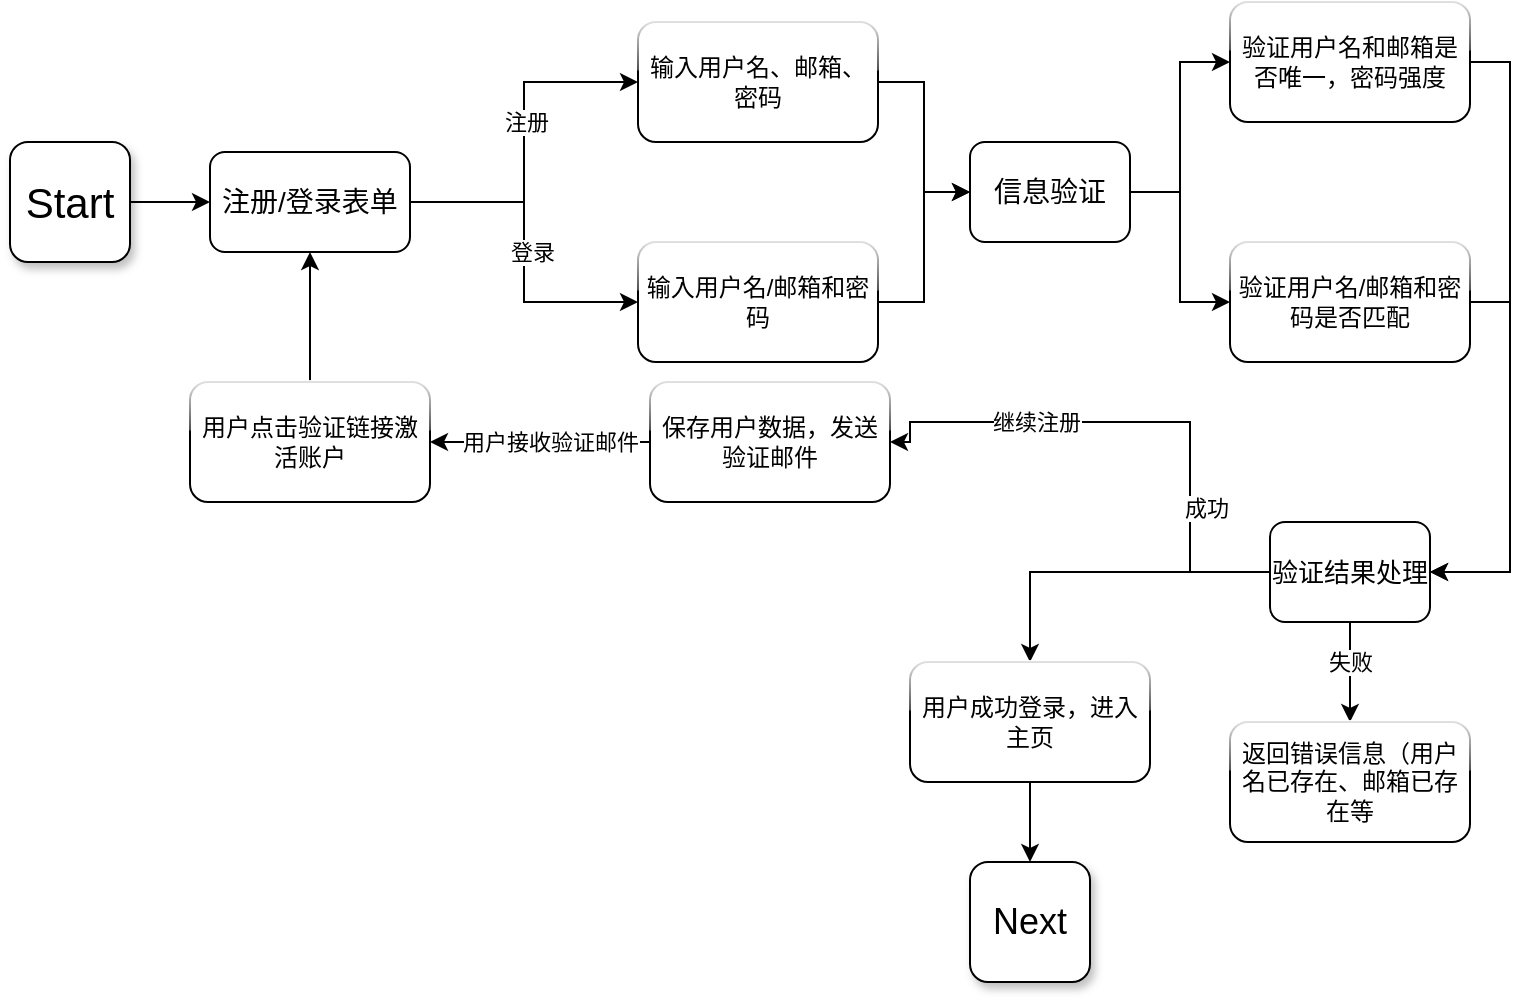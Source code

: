 <mxfile version="24.7.7">
  <diagram id="C5RBs43oDa-KdzZeNtuy" name="Page-1">
    <mxGraphModel dx="1221" dy="741" grid="1" gridSize="10" guides="1" tooltips="1" connect="1" arrows="1" fold="1" page="1" pageScale="1" pageWidth="827" pageHeight="1169" math="0" shadow="0">
      <root>
        <mxCell id="WIyWlLk6GJQsqaUBKTNV-0" />
        <mxCell id="WIyWlLk6GJQsqaUBKTNV-1" parent="WIyWlLk6GJQsqaUBKTNV-0" />
        <mxCell id="2UfEmOEciE4OLt7rH_L5-16" style="edgeStyle=orthogonalEdgeStyle;rounded=0;orthogonalLoop=1;jettySize=auto;html=1;exitX=1;exitY=0.5;exitDx=0;exitDy=0;entryX=0;entryY=0.5;entryDx=0;entryDy=0;" edge="1" parent="WIyWlLk6GJQsqaUBKTNV-1" source="2UfEmOEciE4OLt7rH_L5-2" target="2UfEmOEciE4OLt7rH_L5-5">
          <mxGeometry relative="1" as="geometry" />
        </mxCell>
        <mxCell id="2UfEmOEciE4OLt7rH_L5-2" value="&lt;font style=&quot;font-size: 21px;&quot;&gt;Start&lt;/font&gt;" style="whiteSpace=wrap;html=1;aspect=fixed;rounded=1;shadow=1;" vertex="1" parent="WIyWlLk6GJQsqaUBKTNV-1">
          <mxGeometry x="40" y="280" width="60" height="60" as="geometry" />
        </mxCell>
        <mxCell id="2UfEmOEciE4OLt7rH_L5-17" style="edgeStyle=orthogonalEdgeStyle;rounded=0;orthogonalLoop=1;jettySize=auto;html=1;exitX=1;exitY=0.5;exitDx=0;exitDy=0;entryX=0;entryY=0.5;entryDx=0;entryDy=0;" edge="1" parent="WIyWlLk6GJQsqaUBKTNV-1" source="2UfEmOEciE4OLt7rH_L5-5" target="2UfEmOEciE4OLt7rH_L5-6">
          <mxGeometry relative="1" as="geometry" />
        </mxCell>
        <mxCell id="2UfEmOEciE4OLt7rH_L5-19" value="注册" style="edgeLabel;html=1;align=center;verticalAlign=middle;resizable=0;points=[];" vertex="1" connectable="0" parent="2UfEmOEciE4OLt7rH_L5-17">
          <mxGeometry x="0.117" y="-1" relative="1" as="geometry">
            <mxPoint as="offset" />
          </mxGeometry>
        </mxCell>
        <mxCell id="2UfEmOEciE4OLt7rH_L5-18" style="edgeStyle=orthogonalEdgeStyle;rounded=0;orthogonalLoop=1;jettySize=auto;html=1;exitX=1;exitY=0.5;exitDx=0;exitDy=0;entryX=0;entryY=0.5;entryDx=0;entryDy=0;" edge="1" parent="WIyWlLk6GJQsqaUBKTNV-1" source="2UfEmOEciE4OLt7rH_L5-5" target="2UfEmOEciE4OLt7rH_L5-8">
          <mxGeometry relative="1" as="geometry" />
        </mxCell>
        <mxCell id="2UfEmOEciE4OLt7rH_L5-21" value="登录" style="edgeLabel;html=1;align=center;verticalAlign=middle;resizable=0;points=[];" vertex="1" connectable="0" parent="2UfEmOEciE4OLt7rH_L5-18">
          <mxGeometry y="4" relative="1" as="geometry">
            <mxPoint as="offset" />
          </mxGeometry>
        </mxCell>
        <mxCell id="2UfEmOEciE4OLt7rH_L5-5" value="&lt;font style=&quot;font-size: 14px;&quot;&gt;注册/登录表单&lt;/font&gt;" style="rounded=1;whiteSpace=wrap;html=1;" vertex="1" parent="WIyWlLk6GJQsqaUBKTNV-1">
          <mxGeometry x="140" y="285" width="100" height="50" as="geometry" />
        </mxCell>
        <mxCell id="2UfEmOEciE4OLt7rH_L5-23" style="edgeStyle=orthogonalEdgeStyle;rounded=0;orthogonalLoop=1;jettySize=auto;html=1;exitX=1;exitY=0.5;exitDx=0;exitDy=0;" edge="1" parent="WIyWlLk6GJQsqaUBKTNV-1" source="2UfEmOEciE4OLt7rH_L5-6" target="2UfEmOEciE4OLt7rH_L5-11">
          <mxGeometry relative="1" as="geometry" />
        </mxCell>
        <mxCell id="2UfEmOEciE4OLt7rH_L5-6" value="输入用户名、邮箱、密码" style="rounded=1;whiteSpace=wrap;html=1;shadow=0;glass=1;" vertex="1" parent="WIyWlLk6GJQsqaUBKTNV-1">
          <mxGeometry x="354" y="220" width="120" height="60" as="geometry" />
        </mxCell>
        <mxCell id="2UfEmOEciE4OLt7rH_L5-24" style="edgeStyle=orthogonalEdgeStyle;rounded=0;orthogonalLoop=1;jettySize=auto;html=1;exitX=1;exitY=0.5;exitDx=0;exitDy=0;" edge="1" parent="WIyWlLk6GJQsqaUBKTNV-1" source="2UfEmOEciE4OLt7rH_L5-8" target="2UfEmOEciE4OLt7rH_L5-11">
          <mxGeometry relative="1" as="geometry" />
        </mxCell>
        <mxCell id="2UfEmOEciE4OLt7rH_L5-8" value="输入用户名/邮箱和密码" style="rounded=1;whiteSpace=wrap;html=1;glass=1;" vertex="1" parent="WIyWlLk6GJQsqaUBKTNV-1">
          <mxGeometry x="354" y="330" width="120" height="60" as="geometry" />
        </mxCell>
        <mxCell id="2UfEmOEciE4OLt7rH_L5-25" style="edgeStyle=orthogonalEdgeStyle;rounded=0;orthogonalLoop=1;jettySize=auto;html=1;exitX=1;exitY=0.5;exitDx=0;exitDy=0;entryX=0;entryY=0.5;entryDx=0;entryDy=0;" edge="1" parent="WIyWlLk6GJQsqaUBKTNV-1" source="2UfEmOEciE4OLt7rH_L5-11" target="2UfEmOEciE4OLt7rH_L5-12">
          <mxGeometry relative="1" as="geometry" />
        </mxCell>
        <mxCell id="2UfEmOEciE4OLt7rH_L5-26" style="edgeStyle=orthogonalEdgeStyle;rounded=0;orthogonalLoop=1;jettySize=auto;html=1;exitX=1;exitY=0.5;exitDx=0;exitDy=0;entryX=0;entryY=0.5;entryDx=0;entryDy=0;" edge="1" parent="WIyWlLk6GJQsqaUBKTNV-1" source="2UfEmOEciE4OLt7rH_L5-11" target="2UfEmOEciE4OLt7rH_L5-13">
          <mxGeometry relative="1" as="geometry" />
        </mxCell>
        <mxCell id="2UfEmOEciE4OLt7rH_L5-11" value="&lt;font style=&quot;font-size: 14px;&quot;&gt;信息验证&lt;/font&gt;" style="rounded=1;whiteSpace=wrap;html=1;" vertex="1" parent="WIyWlLk6GJQsqaUBKTNV-1">
          <mxGeometry x="520" y="280" width="80" height="50" as="geometry" />
        </mxCell>
        <mxCell id="2UfEmOEciE4OLt7rH_L5-32" style="edgeStyle=orthogonalEdgeStyle;rounded=0;orthogonalLoop=1;jettySize=auto;html=1;exitX=1;exitY=0.5;exitDx=0;exitDy=0;entryX=1;entryY=0.5;entryDx=0;entryDy=0;" edge="1" parent="WIyWlLk6GJQsqaUBKTNV-1" source="2UfEmOEciE4OLt7rH_L5-12" target="2UfEmOEciE4OLt7rH_L5-27">
          <mxGeometry relative="1" as="geometry" />
        </mxCell>
        <mxCell id="2UfEmOEciE4OLt7rH_L5-12" value="验证用户名和邮箱是否唯一，密码强度" style="rounded=1;whiteSpace=wrap;html=1;glass=1;" vertex="1" parent="WIyWlLk6GJQsqaUBKTNV-1">
          <mxGeometry x="650" y="210" width="120" height="60" as="geometry" />
        </mxCell>
        <mxCell id="2UfEmOEciE4OLt7rH_L5-33" style="edgeStyle=orthogonalEdgeStyle;rounded=0;orthogonalLoop=1;jettySize=auto;html=1;exitX=1;exitY=0.5;exitDx=0;exitDy=0;entryX=1;entryY=0.5;entryDx=0;entryDy=0;" edge="1" parent="WIyWlLk6GJQsqaUBKTNV-1" source="2UfEmOEciE4OLt7rH_L5-13" target="2UfEmOEciE4OLt7rH_L5-27">
          <mxGeometry relative="1" as="geometry" />
        </mxCell>
        <mxCell id="2UfEmOEciE4OLt7rH_L5-13" value="验证用户名/邮箱和密码是否匹配" style="rounded=1;whiteSpace=wrap;html=1;glass=1;" vertex="1" parent="WIyWlLk6GJQsqaUBKTNV-1">
          <mxGeometry x="650" y="330" width="120" height="60" as="geometry" />
        </mxCell>
        <mxCell id="2UfEmOEciE4OLt7rH_L5-38" style="edgeStyle=orthogonalEdgeStyle;rounded=0;orthogonalLoop=1;jettySize=auto;html=1;exitX=0.5;exitY=1;exitDx=0;exitDy=0;entryX=0.5;entryY=0;entryDx=0;entryDy=0;" edge="1" parent="WIyWlLk6GJQsqaUBKTNV-1" source="2UfEmOEciE4OLt7rH_L5-27" target="2UfEmOEciE4OLt7rH_L5-31">
          <mxGeometry relative="1" as="geometry" />
        </mxCell>
        <mxCell id="2UfEmOEciE4OLt7rH_L5-39" value="失败" style="edgeLabel;html=1;align=center;verticalAlign=middle;resizable=0;points=[];" vertex="1" connectable="0" parent="2UfEmOEciE4OLt7rH_L5-38">
          <mxGeometry x="-0.2" relative="1" as="geometry">
            <mxPoint as="offset" />
          </mxGeometry>
        </mxCell>
        <mxCell id="2UfEmOEciE4OLt7rH_L5-40" style="edgeStyle=orthogonalEdgeStyle;rounded=0;orthogonalLoop=1;jettySize=auto;html=1;exitX=0;exitY=0.5;exitDx=0;exitDy=0;entryX=1;entryY=0.5;entryDx=0;entryDy=0;" edge="1" parent="WIyWlLk6GJQsqaUBKTNV-1" source="2UfEmOEciE4OLt7rH_L5-27" target="2UfEmOEciE4OLt7rH_L5-28">
          <mxGeometry relative="1" as="geometry">
            <Array as="points">
              <mxPoint x="630" y="495" />
              <mxPoint x="630" y="420" />
              <mxPoint x="490" y="420" />
            </Array>
          </mxGeometry>
        </mxCell>
        <mxCell id="2UfEmOEciE4OLt7rH_L5-41" value="成功" style="edgeLabel;html=1;align=center;verticalAlign=middle;resizable=0;points=[];" vertex="1" connectable="0" parent="2UfEmOEciE4OLt7rH_L5-40">
          <mxGeometry x="-0.08" y="-1" relative="1" as="geometry">
            <mxPoint x="19" y="44" as="offset" />
          </mxGeometry>
        </mxCell>
        <mxCell id="2UfEmOEciE4OLt7rH_L5-56" value="继续注册" style="edgeLabel;html=1;align=center;verticalAlign=middle;resizable=0;points=[];" vertex="1" connectable="0" parent="2UfEmOEciE4OLt7rH_L5-40">
          <mxGeometry x="0.244" y="3" relative="1" as="geometry">
            <mxPoint x="-21" y="-3" as="offset" />
          </mxGeometry>
        </mxCell>
        <mxCell id="2UfEmOEciE4OLt7rH_L5-55" style="edgeStyle=orthogonalEdgeStyle;rounded=0;orthogonalLoop=1;jettySize=auto;html=1;exitX=0;exitY=0.5;exitDx=0;exitDy=0;entryX=0.5;entryY=0;entryDx=0;entryDy=0;" edge="1" parent="WIyWlLk6GJQsqaUBKTNV-1" source="2UfEmOEciE4OLt7rH_L5-27" target="2UfEmOEciE4OLt7rH_L5-42">
          <mxGeometry relative="1" as="geometry">
            <mxPoint x="590" y="560" as="targetPoint" />
          </mxGeometry>
        </mxCell>
        <mxCell id="2UfEmOEciE4OLt7rH_L5-27" value="&lt;font style=&quot;font-size: 13px;&quot;&gt;验证结果处理&lt;/font&gt;" style="rounded=1;whiteSpace=wrap;html=1;" vertex="1" parent="WIyWlLk6GJQsqaUBKTNV-1">
          <mxGeometry x="670" y="470" width="80" height="50" as="geometry" />
        </mxCell>
        <mxCell id="2UfEmOEciE4OLt7rH_L5-43" style="edgeStyle=orthogonalEdgeStyle;rounded=0;orthogonalLoop=1;jettySize=auto;html=1;exitX=0;exitY=0.5;exitDx=0;exitDy=0;entryX=1;entryY=0.5;entryDx=0;entryDy=0;" edge="1" parent="WIyWlLk6GJQsqaUBKTNV-1" source="2UfEmOEciE4OLt7rH_L5-28" target="2UfEmOEciE4OLt7rH_L5-46">
          <mxGeometry relative="1" as="geometry" />
        </mxCell>
        <mxCell id="2UfEmOEciE4OLt7rH_L5-54" value="用户接收验证邮件" style="edgeLabel;html=1;align=center;verticalAlign=middle;resizable=0;points=[];" vertex="1" connectable="0" parent="2UfEmOEciE4OLt7rH_L5-43">
          <mxGeometry x="0.692" y="-1" relative="1" as="geometry">
            <mxPoint x="43" y="1" as="offset" />
          </mxGeometry>
        </mxCell>
        <mxCell id="2UfEmOEciE4OLt7rH_L5-28" value="保存用户数据，发送验证邮件" style="rounded=1;whiteSpace=wrap;html=1;glass=1;" vertex="1" parent="WIyWlLk6GJQsqaUBKTNV-1">
          <mxGeometry x="360" y="400" width="120" height="60" as="geometry" />
        </mxCell>
        <mxCell id="2UfEmOEciE4OLt7rH_L5-31" value="返回错误信息（用户名已存在、邮箱已存在等" style="rounded=1;whiteSpace=wrap;html=1;glass=1;" vertex="1" parent="WIyWlLk6GJQsqaUBKTNV-1">
          <mxGeometry x="650" y="570" width="120" height="60" as="geometry" />
        </mxCell>
        <mxCell id="2UfEmOEciE4OLt7rH_L5-83" style="edgeStyle=orthogonalEdgeStyle;rounded=0;orthogonalLoop=1;jettySize=auto;html=1;exitX=0.5;exitY=1;exitDx=0;exitDy=0;entryX=0.5;entryY=0;entryDx=0;entryDy=0;" edge="1" parent="WIyWlLk6GJQsqaUBKTNV-1" source="2UfEmOEciE4OLt7rH_L5-42" target="2UfEmOEciE4OLt7rH_L5-82">
          <mxGeometry relative="1" as="geometry" />
        </mxCell>
        <mxCell id="2UfEmOEciE4OLt7rH_L5-42" value=" 用户成功登录，进入主页" style="rounded=1;whiteSpace=wrap;html=1;glass=1;" vertex="1" parent="WIyWlLk6GJQsqaUBKTNV-1">
          <mxGeometry x="490" y="540" width="120" height="60" as="geometry" />
        </mxCell>
        <mxCell id="2UfEmOEciE4OLt7rH_L5-52" style="edgeStyle=orthogonalEdgeStyle;rounded=0;orthogonalLoop=1;jettySize=auto;html=1;entryX=0.5;entryY=1;entryDx=0;entryDy=0;" edge="1" parent="WIyWlLk6GJQsqaUBKTNV-1" source="2UfEmOEciE4OLt7rH_L5-46" target="2UfEmOEciE4OLt7rH_L5-5">
          <mxGeometry relative="1" as="geometry" />
        </mxCell>
        <mxCell id="2UfEmOEciE4OLt7rH_L5-46" value="用户点击验证链接激活账户" style="rounded=1;whiteSpace=wrap;html=1;glass=1;" vertex="1" parent="WIyWlLk6GJQsqaUBKTNV-1">
          <mxGeometry x="130" y="400" width="120" height="60" as="geometry" />
        </mxCell>
        <mxCell id="2UfEmOEciE4OLt7rH_L5-82" value="&lt;font style=&quot;font-size: 18px;&quot;&gt;Next&lt;/font&gt;" style="whiteSpace=wrap;html=1;aspect=fixed;rounded=1;shadow=1;" vertex="1" parent="WIyWlLk6GJQsqaUBKTNV-1">
          <mxGeometry x="520" y="640" width="60" height="60" as="geometry" />
        </mxCell>
      </root>
    </mxGraphModel>
  </diagram>
</mxfile>
